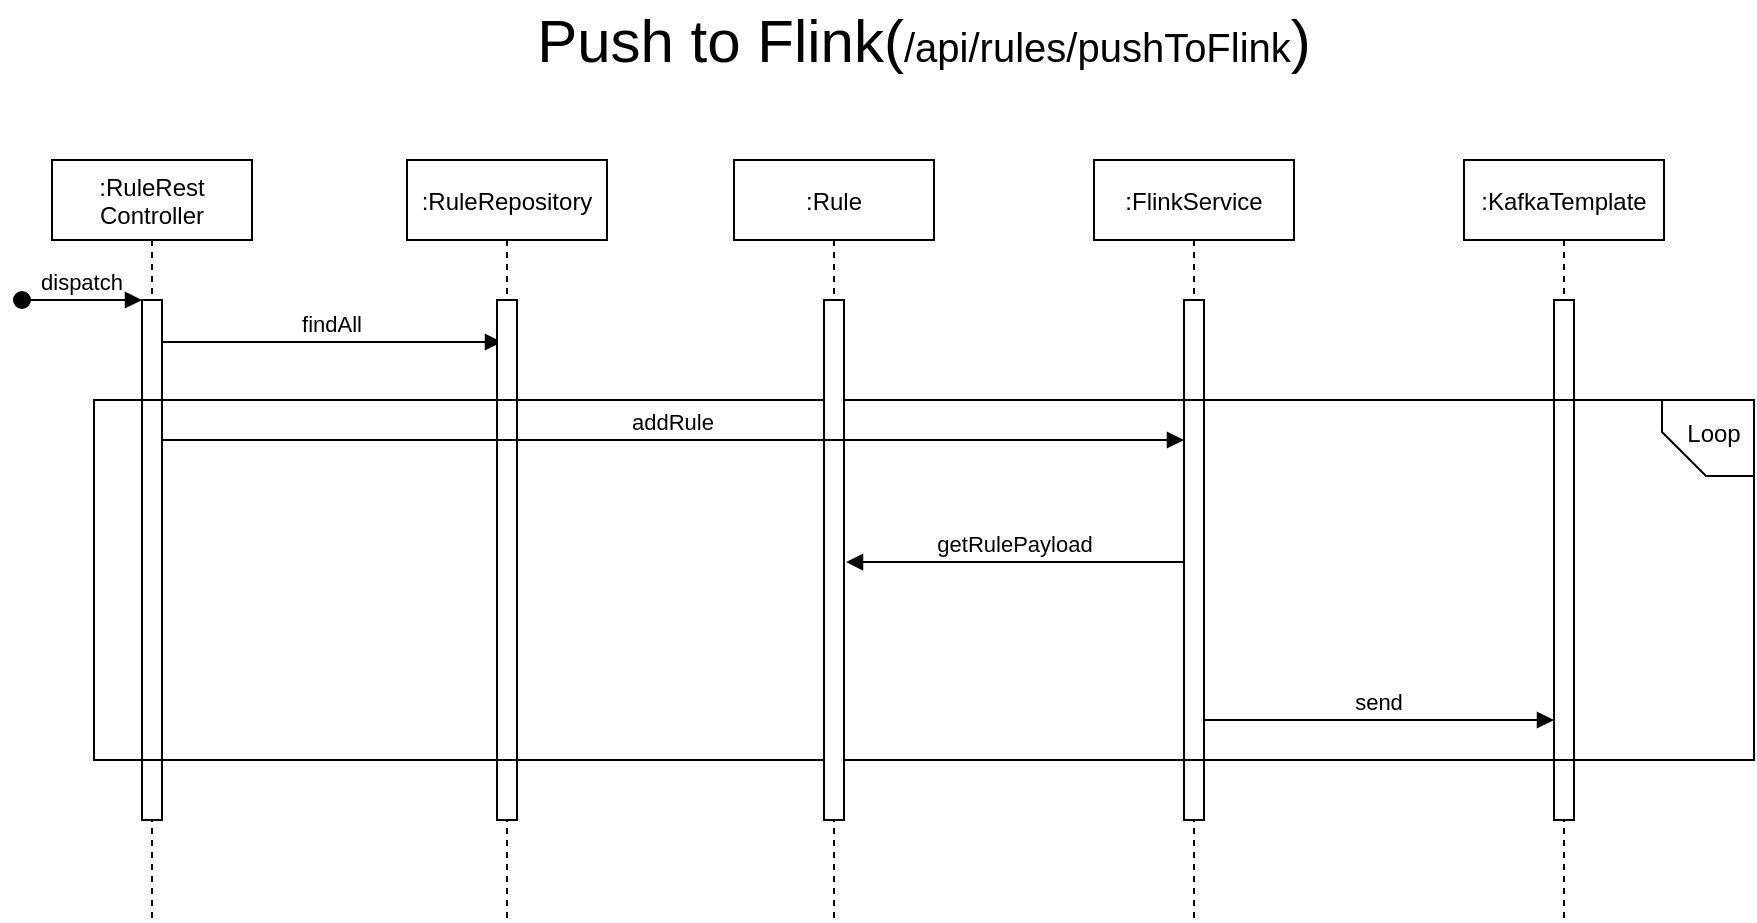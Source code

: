 <mxfile version="14.1.8" type="github">
  <diagram id="E9W-rHA-iXpCqaySes-u" name="Page-1">
    <mxGraphModel dx="1105" dy="-5694" grid="1" gridSize="10" guides="1" tooltips="1" connect="1" arrows="1" fold="1" page="1" pageScale="1" pageWidth="250" pageHeight="500" math="0" shadow="0">
      <root>
        <mxCell id="0" />
        <mxCell id="1" parent="0" />
        <mxCell id="ELrHLaRoTietVfv-_7hx-3" value="&lt;font style=&quot;font-size: 30px&quot;&gt;Push to Flink(&lt;/font&gt;&lt;font style=&quot;font-size: 20px&quot;&gt;/api/rules/pushToFlink&lt;/font&gt;&lt;font style=&quot;font-size: 30px&quot;&gt;)&lt;/font&gt;" style="text;html=1;strokeColor=none;fillColor=none;align=center;verticalAlign=middle;whiteSpace=wrap;rounded=0;" vertex="1" parent="1">
          <mxGeometry x="510" y="6510" width="470" height="40" as="geometry" />
        </mxCell>
        <mxCell id="ELrHLaRoTietVfv-_7hx-4" value=":RuleRest&#xa;Controller" style="shape=umlLifeline;perimeter=lifelinePerimeter;container=1;collapsible=0;recursiveResize=0;rounded=0;shadow=0;strokeWidth=1;" vertex="1" parent="1">
          <mxGeometry x="309" y="6590" width="100" height="380" as="geometry" />
        </mxCell>
        <mxCell id="ELrHLaRoTietVfv-_7hx-5" value="" style="points=[];perimeter=orthogonalPerimeter;rounded=0;shadow=0;strokeWidth=1;" vertex="1" parent="ELrHLaRoTietVfv-_7hx-4">
          <mxGeometry x="45" y="70" width="10" height="260" as="geometry" />
        </mxCell>
        <mxCell id="ELrHLaRoTietVfv-_7hx-6" value="dispatch" style="verticalAlign=bottom;startArrow=oval;endArrow=block;startSize=8;shadow=0;strokeWidth=1;" edge="1" parent="ELrHLaRoTietVfv-_7hx-4" target="ELrHLaRoTietVfv-_7hx-5">
          <mxGeometry relative="1" as="geometry">
            <mxPoint x="-15" y="70" as="sourcePoint" />
          </mxGeometry>
        </mxCell>
        <mxCell id="ELrHLaRoTietVfv-_7hx-7" value="findAll" style="verticalAlign=bottom;endArrow=block;entryX=0;entryY=0;shadow=0;strokeWidth=1;" edge="1" parent="1">
          <mxGeometry relative="1" as="geometry">
            <mxPoint x="364" y="6681" as="sourcePoint" />
            <mxPoint x="534" y="6681" as="targetPoint" />
          </mxGeometry>
        </mxCell>
        <mxCell id="ELrHLaRoTietVfv-_7hx-8" value=":RuleRepository" style="shape=umlLifeline;perimeter=lifelinePerimeter;container=1;collapsible=0;recursiveResize=0;rounded=0;shadow=0;strokeWidth=1;" vertex="1" parent="1">
          <mxGeometry x="486.5" y="6590" width="100" height="380" as="geometry" />
        </mxCell>
        <mxCell id="ELrHLaRoTietVfv-_7hx-9" value="" style="points=[];perimeter=orthogonalPerimeter;rounded=0;shadow=0;strokeWidth=1;" vertex="1" parent="ELrHLaRoTietVfv-_7hx-8">
          <mxGeometry x="45" y="70" width="10" height="260" as="geometry" />
        </mxCell>
        <mxCell id="ELrHLaRoTietVfv-_7hx-10" value=":FlinkService" style="shape=umlLifeline;perimeter=lifelinePerimeter;container=1;collapsible=0;recursiveResize=0;rounded=0;shadow=0;strokeWidth=1;" vertex="1" parent="1">
          <mxGeometry x="830" y="6590" width="100" height="380" as="geometry" />
        </mxCell>
        <mxCell id="ELrHLaRoTietVfv-_7hx-11" value="" style="points=[];perimeter=orthogonalPerimeter;rounded=0;shadow=0;strokeWidth=1;" vertex="1" parent="ELrHLaRoTietVfv-_7hx-10">
          <mxGeometry x="45" y="70" width="10" height="260" as="geometry" />
        </mxCell>
        <mxCell id="ELrHLaRoTietVfv-_7hx-13" value=":KafkaTemplate" style="shape=umlLifeline;perimeter=lifelinePerimeter;container=1;collapsible=0;recursiveResize=0;rounded=0;shadow=0;strokeWidth=1;" vertex="1" parent="1">
          <mxGeometry x="1015" y="6590" width="100" height="380" as="geometry" />
        </mxCell>
        <mxCell id="ELrHLaRoTietVfv-_7hx-14" value="" style="points=[];perimeter=orthogonalPerimeter;rounded=0;shadow=0;strokeWidth=1;" vertex="1" parent="ELrHLaRoTietVfv-_7hx-13">
          <mxGeometry x="45" y="70" width="10" height="260" as="geometry" />
        </mxCell>
        <mxCell id="ELrHLaRoTietVfv-_7hx-15" value="send" style="verticalAlign=bottom;endArrow=block;shadow=0;strokeWidth=1;" edge="1" parent="1">
          <mxGeometry relative="1" as="geometry">
            <mxPoint x="885" y="6870" as="sourcePoint" />
            <mxPoint x="1060" y="6870" as="targetPoint" />
          </mxGeometry>
        </mxCell>
        <mxCell id="ELrHLaRoTietVfv-_7hx-17" value="" style="rounded=0;whiteSpace=wrap;html=1;strokeWidth=1;fillColor=none;" vertex="1" parent="1">
          <mxGeometry x="330" y="6710" width="830" height="180" as="geometry" />
        </mxCell>
        <mxCell id="ELrHLaRoTietVfv-_7hx-18" value=":Rule" style="shape=umlLifeline;perimeter=lifelinePerimeter;container=1;collapsible=0;recursiveResize=0;rounded=0;shadow=0;strokeWidth=1;" vertex="1" parent="1">
          <mxGeometry x="650" y="6590" width="100" height="380" as="geometry" />
        </mxCell>
        <mxCell id="ELrHLaRoTietVfv-_7hx-19" value="" style="points=[];perimeter=orthogonalPerimeter;rounded=0;shadow=0;strokeWidth=1;" vertex="1" parent="ELrHLaRoTietVfv-_7hx-18">
          <mxGeometry x="45" y="70" width="10" height="260" as="geometry" />
        </mxCell>
        <mxCell id="ELrHLaRoTietVfv-_7hx-12" value="getRulePayload" style="verticalAlign=bottom;endArrow=block;shadow=0;strokeWidth=1;entryX=1.1;entryY=0.504;entryDx=0;entryDy=0;entryPerimeter=0;" edge="1" parent="1" source="ELrHLaRoTietVfv-_7hx-11" target="ELrHLaRoTietVfv-_7hx-19">
          <mxGeometry relative="1" as="geometry">
            <mxPoint x="1046.5" y="7039" as="sourcePoint" />
            <mxPoint x="650" y="6790" as="targetPoint" />
          </mxGeometry>
        </mxCell>
        <mxCell id="ELrHLaRoTietVfv-_7hx-20" value="addRule" style="verticalAlign=bottom;endArrow=block;shadow=0;strokeWidth=1;" edge="1" parent="1">
          <mxGeometry relative="1" as="geometry">
            <mxPoint x="364" y="6730" as="sourcePoint" />
            <mxPoint x="875" y="6730" as="targetPoint" />
          </mxGeometry>
        </mxCell>
        <mxCell id="ELrHLaRoTietVfv-_7hx-21" value="" style="shape=card;whiteSpace=wrap;html=1;strokeWidth=1;fillColor=none;rotation=-90;size=22;" vertex="1" parent="1">
          <mxGeometry x="1118" y="6706" width="38" height="46" as="geometry" />
        </mxCell>
        <mxCell id="ELrHLaRoTietVfv-_7hx-22" value="Loop" style="text;html=1;strokeColor=none;fillColor=none;align=center;verticalAlign=middle;whiteSpace=wrap;rounded=0;" vertex="1" parent="1">
          <mxGeometry x="1120" y="6717" width="40" height="20" as="geometry" />
        </mxCell>
      </root>
    </mxGraphModel>
  </diagram>
</mxfile>
